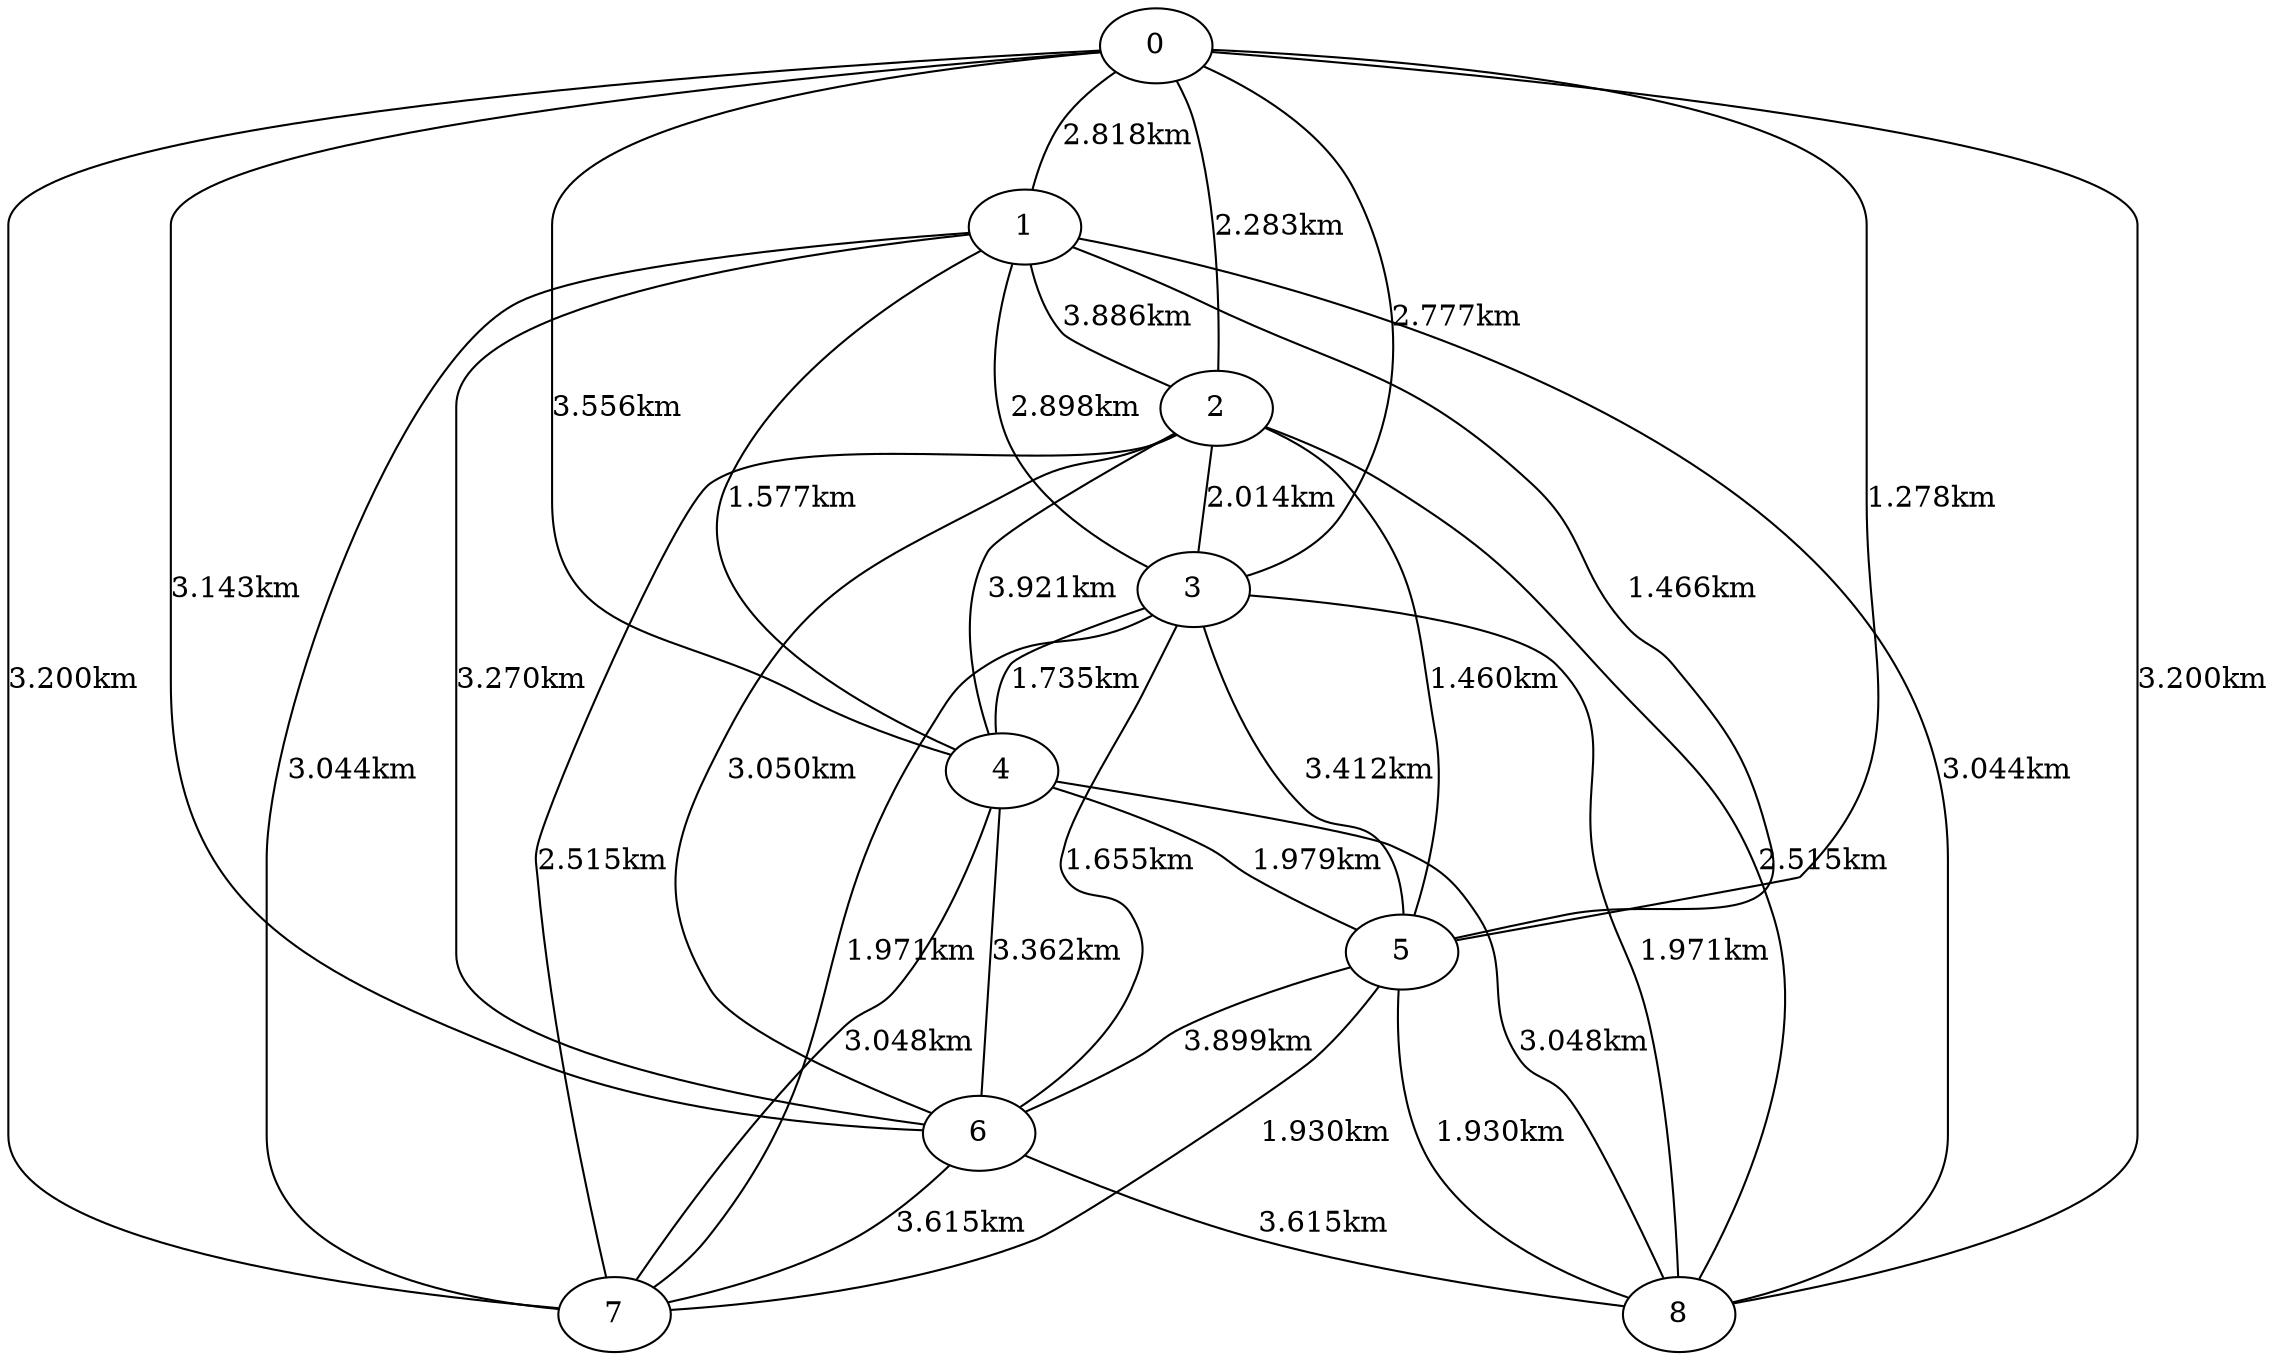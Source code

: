 strict graph {
0--1 [label =  "2.818km"];
0--2 [label =  "2.283km"];
0--3 [label =  "2.777km"];
0--4 [label =  "3.556km"];
0--5 [label =  "1.278km"];
0--6 [label =  "3.143km"];
0--7 [label =  "3.200km"];
0--8 [label =  "3.200km"];
1--2 [label =  "3.886km"];
1--3 [label =  "2.898km"];
1--4 [label =  "1.577km"];
1--5 [label =  "1.466km"];
1--6 [label =  "3.270km"];
1--7 [label =  "3.044km"];
1--8 [label =  "3.044km"];
2--1 [label =  "3.886km"];
2--3 [label =  "2.014km"];
2--4 [label =  "3.921km"];
2--5 [label =  "1.460km"];
2--6 [label =  "3.050km"];
2--7 [label =  "2.515km"];
2--8 [label =  "2.515km"];
3--1 [label =  "2.898km"];
3--2 [label =  "2.014km"];
3--4 [label =  "1.735km"];
3--5 [label =  "3.412km"];
3--6 [label =  "1.655km"];
3--7 [label =  "1.971km"];
3--8 [label =  "1.971km"];
4--1 [label =  "1.577km"];
4--2 [label =  "3.921km"];
4--3 [label =  "1.735km"];
4--5 [label =  "1.979km"];
4--6 [label =  "3.362km"];
4--7 [label =  "3.048km"];
4--8 [label =  "3.048km"];
5--1 [label =  "1.466km"];
5--2 [label =  "1.460km"];
5--3 [label =  "3.412km"];
5--4 [label =  "1.979km"];
5--6 [label =  "3.899km"];
5--7 [label =  "1.930km"];
5--8 [label =  "1.930km"];
6--1 [label =  "3.270km"];
6--2 [label =  "3.050km"];
6--3 [label =  "1.655km"];
6--4 [label =  "3.362km"];
6--5 [label =  "3.899km"];
6--7 [label =  "3.615km"];
6--8 [label =  "3.615km"];
7--1 [label =  "3.044km"];
7--2 [label =  "2.515km"];
7--3 [label =  "1.971km"];
7--4 [label =  "3.048km"];
7--5 [label =  "1.930km"];
7--6 [label =  "3.615km"];
8--1 [label =  "3.044km"];
8--2 [label =  "2.515km"];
8--3 [label =  "1.971km"];
8--4 [label =  "3.048km"];
8--5 [label =  "1.930km"];
8--6 [label =  "3.615km"];
}